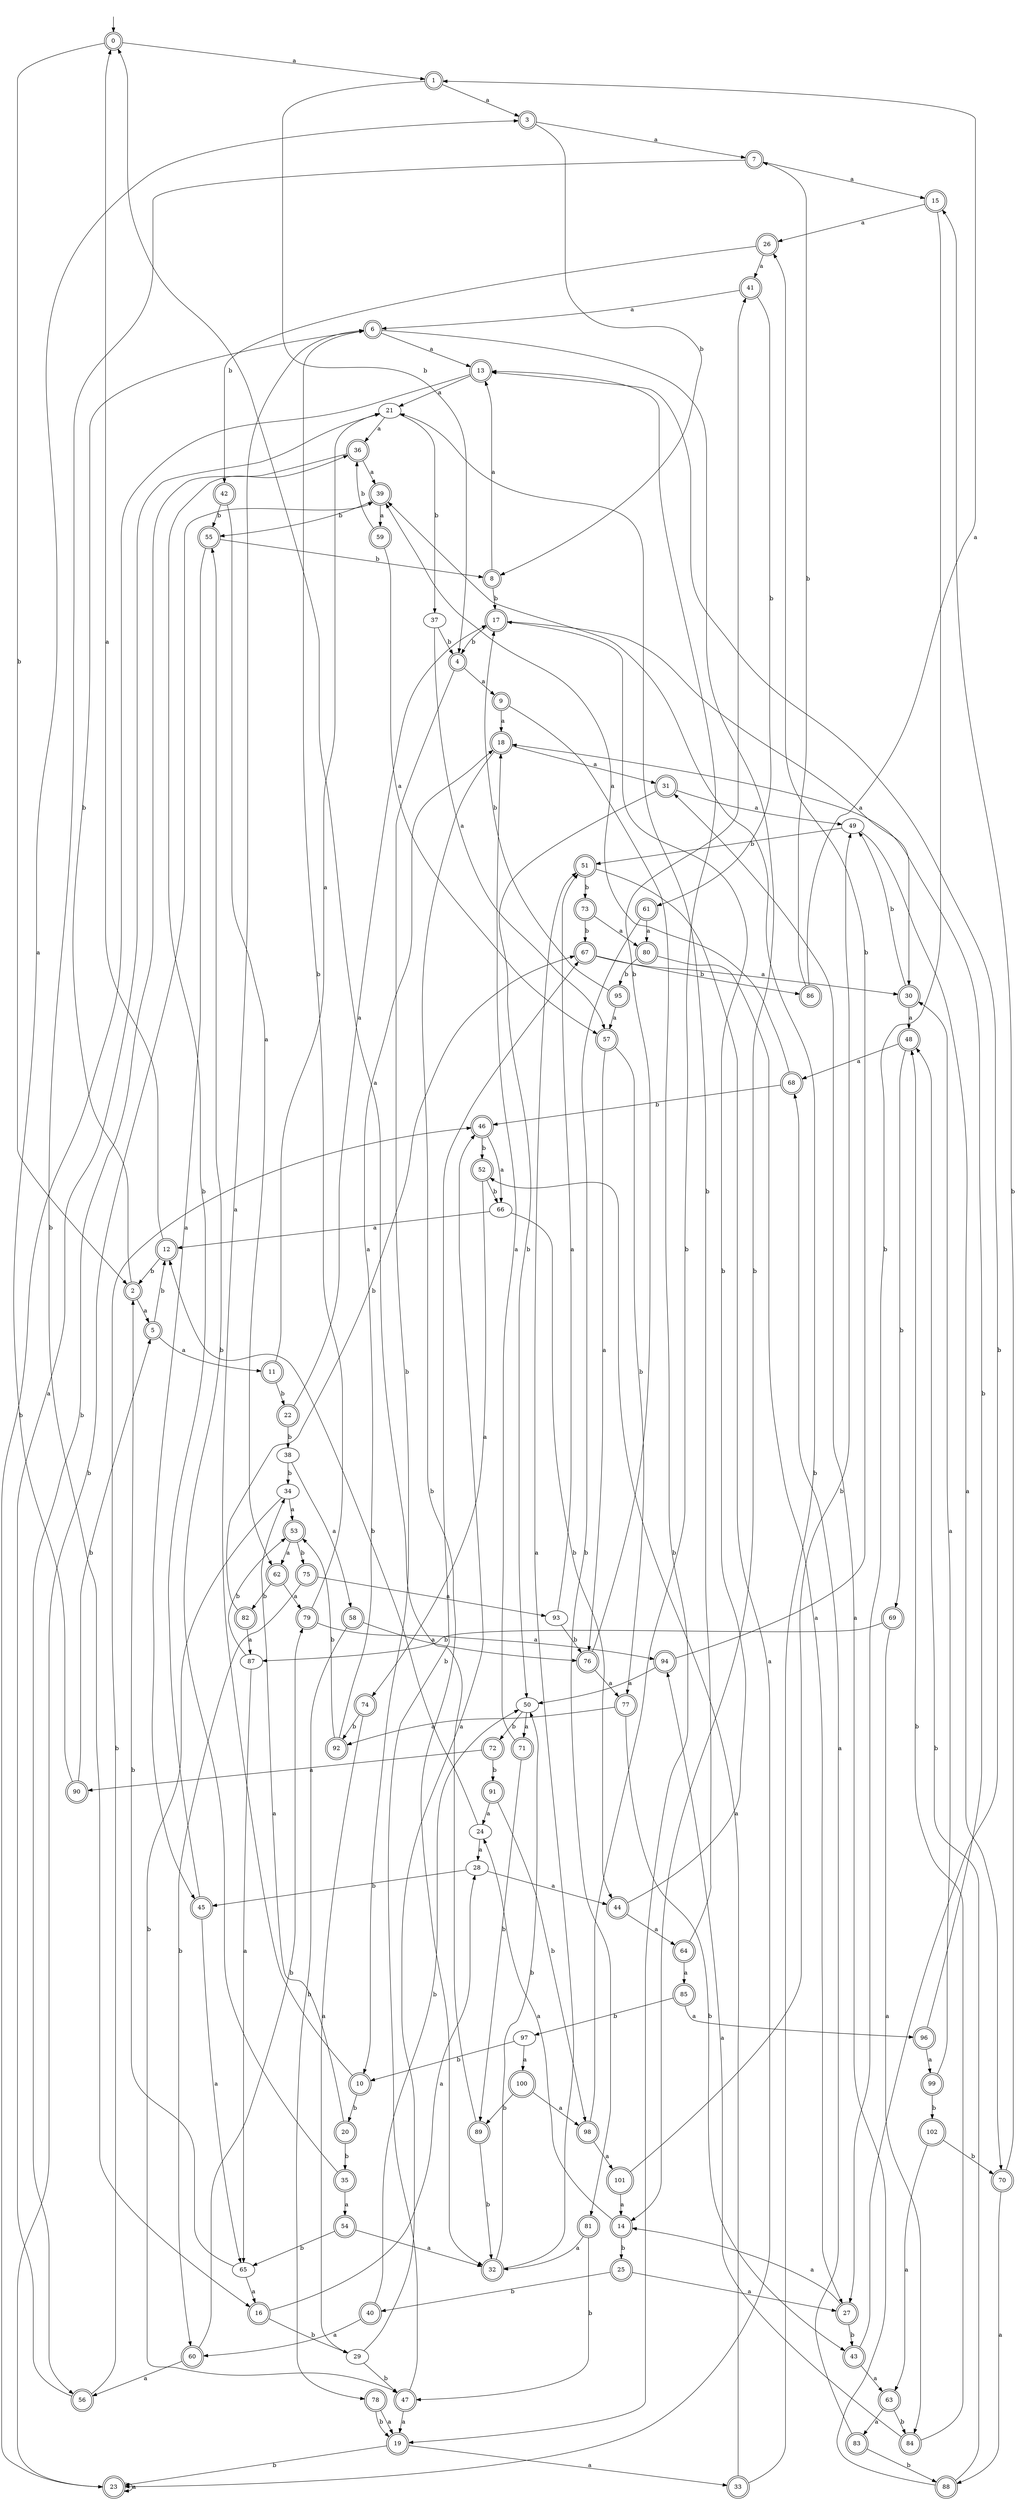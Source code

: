 digraph RandomDFA {
  __start0 [label="", shape=none];
  __start0 -> 0 [label=""];
  0 [shape=circle] [shape=doublecircle]
  0 -> 1 [label="a"]
  0 -> 2 [label="b"]
  1 [shape=doublecircle]
  1 -> 3 [label="a"]
  1 -> 4 [label="b"]
  2 [shape=doublecircle]
  2 -> 5 [label="a"]
  2 -> 6 [label="b"]
  3 [shape=doublecircle]
  3 -> 7 [label="a"]
  3 -> 8 [label="b"]
  4 [shape=doublecircle]
  4 -> 9 [label="a"]
  4 -> 10 [label="b"]
  5 [shape=doublecircle]
  5 -> 11 [label="a"]
  5 -> 12 [label="b"]
  6 [shape=doublecircle]
  6 -> 13 [label="a"]
  6 -> 14 [label="b"]
  7 [shape=doublecircle]
  7 -> 15 [label="a"]
  7 -> 16 [label="b"]
  8 [shape=doublecircle]
  8 -> 13 [label="a"]
  8 -> 17 [label="b"]
  9 [shape=doublecircle]
  9 -> 18 [label="a"]
  9 -> 19 [label="b"]
  10 [shape=doublecircle]
  10 -> 6 [label="a"]
  10 -> 20 [label="b"]
  11 [shape=doublecircle]
  11 -> 21 [label="a"]
  11 -> 22 [label="b"]
  12 [shape=doublecircle]
  12 -> 0 [label="a"]
  12 -> 2 [label="b"]
  13 [shape=doublecircle]
  13 -> 21 [label="a"]
  13 -> 23 [label="b"]
  14 [shape=doublecircle]
  14 -> 24 [label="a"]
  14 -> 25 [label="b"]
  15 [shape=doublecircle]
  15 -> 26 [label="a"]
  15 -> 27 [label="b"]
  16 [shape=doublecircle]
  16 -> 28 [label="a"]
  16 -> 29 [label="b"]
  17 [shape=doublecircle]
  17 -> 30 [label="a"]
  17 -> 4 [label="b"]
  18 [shape=doublecircle]
  18 -> 31 [label="a"]
  18 -> 32 [label="b"]
  19 [shape=doublecircle]
  19 -> 33 [label="a"]
  19 -> 23 [label="b"]
  20 [shape=doublecircle]
  20 -> 34 [label="a"]
  20 -> 35 [label="b"]
  21
  21 -> 36 [label="a"]
  21 -> 37 [label="b"]
  22 [shape=doublecircle]
  22 -> 17 [label="a"]
  22 -> 38 [label="b"]
  23 [shape=doublecircle]
  23 -> 23 [label="a"]
  23 -> 39 [label="b"]
  24
  24 -> 28 [label="a"]
  24 -> 12 [label="b"]
  25 [shape=doublecircle]
  25 -> 27 [label="a"]
  25 -> 40 [label="b"]
  26 [shape=doublecircle]
  26 -> 41 [label="a"]
  26 -> 42 [label="b"]
  27 [shape=doublecircle]
  27 -> 14 [label="a"]
  27 -> 43 [label="b"]
  28
  28 -> 44 [label="a"]
  28 -> 45 [label="b"]
  29
  29 -> 46 [label="a"]
  29 -> 47 [label="b"]
  30 [shape=doublecircle]
  30 -> 48 [label="a"]
  30 -> 49 [label="b"]
  31 [shape=doublecircle]
  31 -> 49 [label="a"]
  31 -> 50 [label="b"]
  32 [shape=doublecircle]
  32 -> 51 [label="a"]
  32 -> 50 [label="b"]
  33 [shape=doublecircle]
  33 -> 52 [label="a"]
  33 -> 39 [label="b"]
  34
  34 -> 53 [label="a"]
  34 -> 47 [label="b"]
  35 [shape=doublecircle]
  35 -> 54 [label="a"]
  35 -> 55 [label="b"]
  36 [shape=doublecircle]
  36 -> 39 [label="a"]
  36 -> 56 [label="b"]
  37
  37 -> 57 [label="a"]
  37 -> 4 [label="b"]
  38
  38 -> 58 [label="a"]
  38 -> 34 [label="b"]
  39 [shape=doublecircle]
  39 -> 59 [label="a"]
  39 -> 55 [label="b"]
  40 [shape=doublecircle]
  40 -> 60 [label="a"]
  40 -> 50 [label="b"]
  41 [shape=doublecircle]
  41 -> 6 [label="a"]
  41 -> 61 [label="b"]
  42 [shape=doublecircle]
  42 -> 62 [label="a"]
  42 -> 55 [label="b"]
  43 [shape=doublecircle]
  43 -> 63 [label="a"]
  43 -> 13 [label="b"]
  44 [shape=doublecircle]
  44 -> 64 [label="a"]
  44 -> 17 [label="b"]
  45 [shape=doublecircle]
  45 -> 65 [label="a"]
  45 -> 36 [label="b"]
  46 [shape=doublecircle]
  46 -> 66 [label="a"]
  46 -> 52 [label="b"]
  47 [shape=doublecircle]
  47 -> 19 [label="a"]
  47 -> 67 [label="b"]
  48 [shape=doublecircle]
  48 -> 68 [label="a"]
  48 -> 69 [label="b"]
  49
  49 -> 70 [label="a"]
  49 -> 51 [label="b"]
  50
  50 -> 71 [label="a"]
  50 -> 72 [label="b"]
  51 [shape=doublecircle]
  51 -> 23 [label="a"]
  51 -> 73 [label="b"]
  52 [shape=doublecircle]
  52 -> 74 [label="a"]
  52 -> 66 [label="b"]
  53 [shape=doublecircle]
  53 -> 62 [label="a"]
  53 -> 75 [label="b"]
  54 [shape=doublecircle]
  54 -> 32 [label="a"]
  54 -> 65 [label="b"]
  55 [shape=doublecircle]
  55 -> 45 [label="a"]
  55 -> 8 [label="b"]
  56 [shape=doublecircle]
  56 -> 21 [label="a"]
  56 -> 46 [label="b"]
  57 [shape=doublecircle]
  57 -> 76 [label="a"]
  57 -> 77 [label="b"]
  58 [shape=doublecircle]
  58 -> 76 [label="a"]
  58 -> 78 [label="b"]
  59 [shape=doublecircle]
  59 -> 57 [label="a"]
  59 -> 36 [label="b"]
  60 [shape=doublecircle]
  60 -> 56 [label="a"]
  60 -> 79 [label="b"]
  61 [shape=doublecircle]
  61 -> 80 [label="a"]
  61 -> 81 [label="b"]
  62 [shape=doublecircle]
  62 -> 79 [label="a"]
  62 -> 82 [label="b"]
  63 [shape=doublecircle]
  63 -> 83 [label="a"]
  63 -> 84 [label="b"]
  64 [shape=doublecircle]
  64 -> 85 [label="a"]
  64 -> 21 [label="b"]
  65
  65 -> 16 [label="a"]
  65 -> 2 [label="b"]
  66
  66 -> 12 [label="a"]
  66 -> 44 [label="b"]
  67 [shape=doublecircle]
  67 -> 30 [label="a"]
  67 -> 86 [label="b"]
  68 [shape=doublecircle]
  68 -> 39 [label="a"]
  68 -> 46 [label="b"]
  69 [shape=doublecircle]
  69 -> 84 [label="a"]
  69 -> 87 [label="b"]
  70 [shape=doublecircle]
  70 -> 88 [label="a"]
  70 -> 15 [label="b"]
  71 [shape=doublecircle]
  71 -> 18 [label="a"]
  71 -> 89 [label="b"]
  72 [shape=doublecircle]
  72 -> 90 [label="a"]
  72 -> 91 [label="b"]
  73 [shape=doublecircle]
  73 -> 80 [label="a"]
  73 -> 67 [label="b"]
  74 [shape=doublecircle]
  74 -> 29 [label="a"]
  74 -> 92 [label="b"]
  75 [shape=doublecircle]
  75 -> 93 [label="a"]
  75 -> 60 [label="b"]
  76 [shape=doublecircle]
  76 -> 77 [label="a"]
  76 -> 41 [label="b"]
  77 [shape=doublecircle]
  77 -> 92 [label="a"]
  77 -> 43 [label="b"]
  78 [shape=doublecircle]
  78 -> 19 [label="a"]
  78 -> 19 [label="b"]
  79 [shape=doublecircle]
  79 -> 94 [label="a"]
  79 -> 6 [label="b"]
  80 [shape=doublecircle]
  80 -> 27 [label="a"]
  80 -> 95 [label="b"]
  81 [shape=doublecircle]
  81 -> 32 [label="a"]
  81 -> 47 [label="b"]
  82 [shape=doublecircle]
  82 -> 87 [label="a"]
  82 -> 67 [label="b"]
  83 [shape=doublecircle]
  83 -> 68 [label="a"]
  83 -> 88 [label="b"]
  84 [shape=doublecircle]
  84 -> 94 [label="a"]
  84 -> 48 [label="b"]
  85 [shape=doublecircle]
  85 -> 96 [label="a"]
  85 -> 97 [label="b"]
  86 [shape=doublecircle]
  86 -> 1 [label="a"]
  86 -> 7 [label="b"]
  87
  87 -> 65 [label="a"]
  87 -> 53 [label="b"]
  88 [shape=doublecircle]
  88 -> 31 [label="a"]
  88 -> 48 [label="b"]
  89 [shape=doublecircle]
  89 -> 0 [label="a"]
  89 -> 32 [label="b"]
  90 [shape=doublecircle]
  90 -> 3 [label="a"]
  90 -> 5 [label="b"]
  91 [shape=doublecircle]
  91 -> 24 [label="a"]
  91 -> 98 [label="b"]
  92 [shape=doublecircle]
  92 -> 18 [label="a"]
  92 -> 53 [label="b"]
  93
  93 -> 51 [label="a"]
  93 -> 76 [label="b"]
  94 [shape=doublecircle]
  94 -> 50 [label="a"]
  94 -> 26 [label="b"]
  95 [shape=doublecircle]
  95 -> 57 [label="a"]
  95 -> 17 [label="b"]
  96 [shape=doublecircle]
  96 -> 99 [label="a"]
  96 -> 18 [label="b"]
  97
  97 -> 100 [label="a"]
  97 -> 10 [label="b"]
  98 [shape=doublecircle]
  98 -> 101 [label="a"]
  98 -> 13 [label="b"]
  99 [shape=doublecircle]
  99 -> 30 [label="a"]
  99 -> 102 [label="b"]
  100 [shape=doublecircle]
  100 -> 98 [label="a"]
  100 -> 89 [label="b"]
  101 [shape=doublecircle]
  101 -> 14 [label="a"]
  101 -> 49 [label="b"]
  102 [shape=doublecircle]
  102 -> 63 [label="a"]
  102 -> 70 [label="b"]
}
